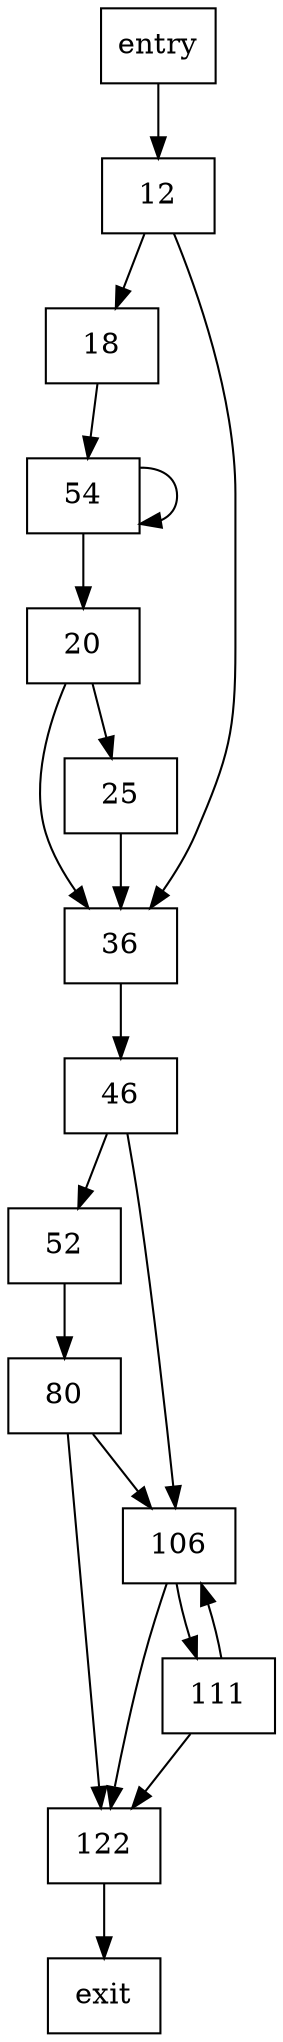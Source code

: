 digraph ControlFlowGraph {
    node [shape=rectangle]
    entry
    12
    18
    20
    25
    36
    46
    52
    54
    80
    106
    111
    122
    exit

    entry -> 12
    12 -> 18
    12 -> 36
    18 -> 54
    20 -> 25
    20 -> 36
    25 -> 36
    36 -> 46
    46 -> 52
    46 -> 106
    52 -> 80
    54 -> 20
    54 -> 54
    80 -> 106
    80 -> 122
    106 -> 111
    106 -> 122
    111 -> 106
    111 -> 122
    122 -> exit
}